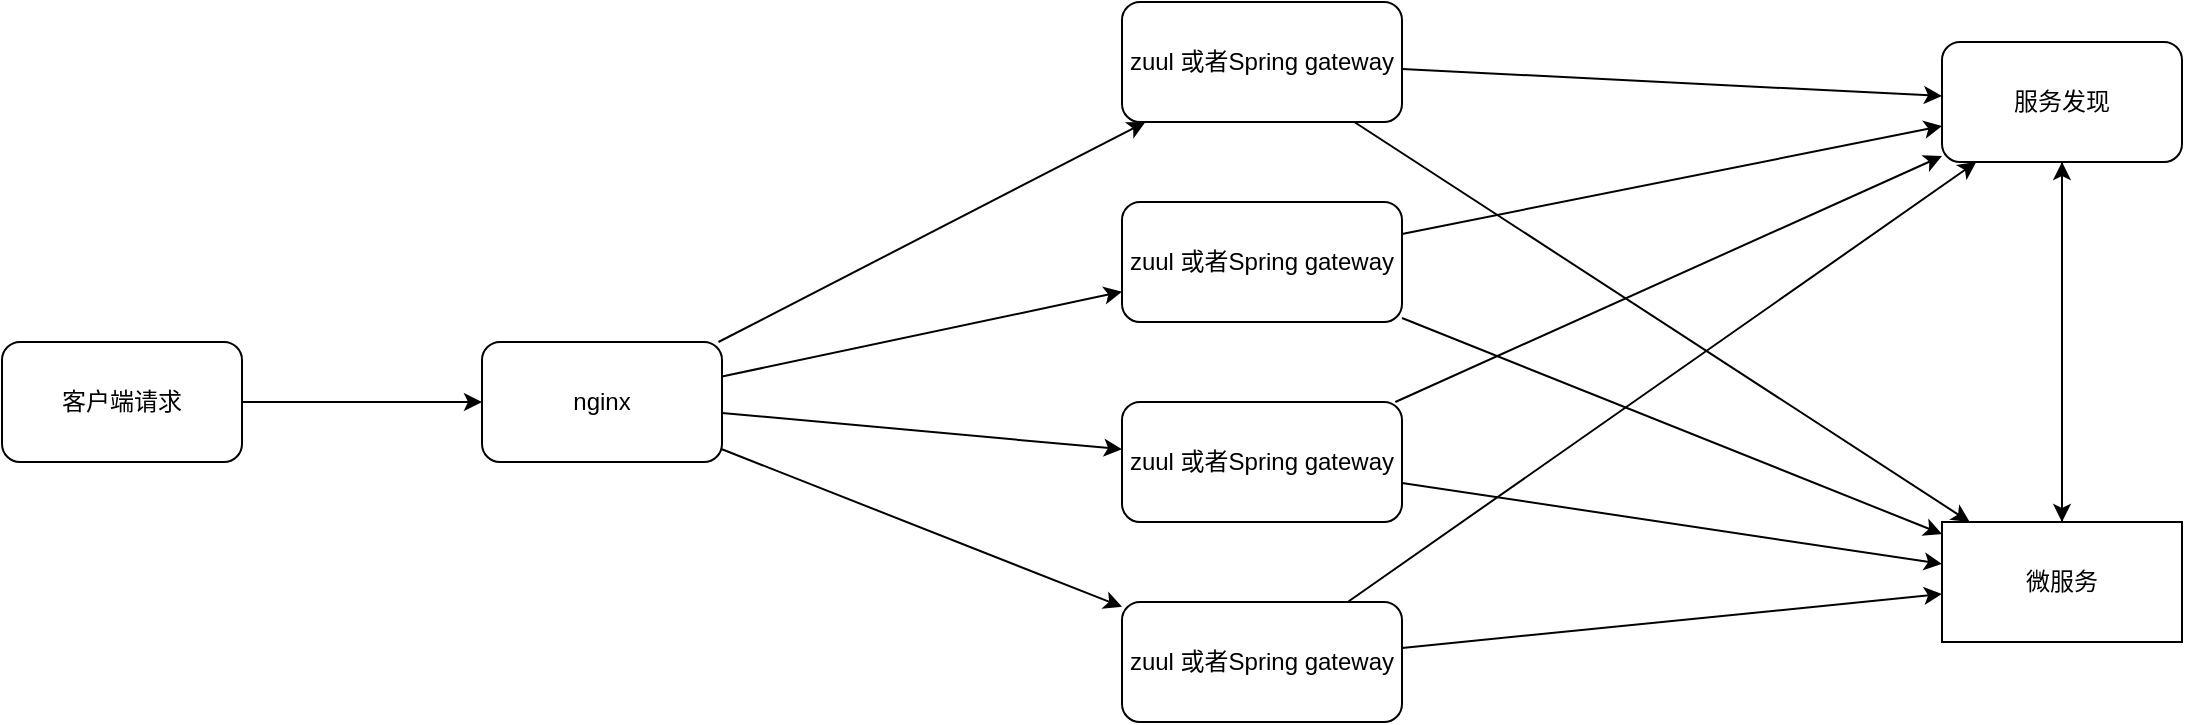 <mxfile version="13.1.1" type="device"><diagram id="kdP2UfZ_qt0k5oS-EfCV" name="Page-1"><mxGraphModel dx="946" dy="614" grid="1" gridSize="10" guides="1" tooltips="1" connect="1" arrows="1" fold="1" page="1" pageScale="1" pageWidth="827" pageHeight="1169" math="0" shadow="0"><root><mxCell id="0"/><mxCell id="1" parent="0"/><mxCell id="U9jYZlVDwzvoKwqrhuJG-14" style="edgeStyle=none;rounded=0;orthogonalLoop=1;jettySize=auto;html=1;" edge="1" parent="1" source="U9jYZlVDwzvoKwqrhuJG-1" target="U9jYZlVDwzvoKwqrhuJG-13"><mxGeometry relative="1" as="geometry"/></mxCell><mxCell id="U9jYZlVDwzvoKwqrhuJG-20" style="edgeStyle=none;rounded=0;orthogonalLoop=1;jettySize=auto;html=1;" edge="1" parent="1" source="U9jYZlVDwzvoKwqrhuJG-1" target="U9jYZlVDwzvoKwqrhuJG-19"><mxGeometry relative="1" as="geometry"/></mxCell><mxCell id="U9jYZlVDwzvoKwqrhuJG-1" value="zuul 或者Spring gateway" style="rounded=1;whiteSpace=wrap;html=1;" vertex="1" parent="1"><mxGeometry x="590" y="490" width="140" height="60" as="geometry"/></mxCell><mxCell id="U9jYZlVDwzvoKwqrhuJG-4" style="edgeStyle=orthogonalEdgeStyle;rounded=0;orthogonalLoop=1;jettySize=auto;html=1;" edge="1" parent="1" source="U9jYZlVDwzvoKwqrhuJG-2" target="U9jYZlVDwzvoKwqrhuJG-3"><mxGeometry relative="1" as="geometry"/></mxCell><mxCell id="U9jYZlVDwzvoKwqrhuJG-2" value="客户端请求" style="rounded=1;whiteSpace=wrap;html=1;" vertex="1" parent="1"><mxGeometry x="30" y="660" width="120" height="60" as="geometry"/></mxCell><mxCell id="U9jYZlVDwzvoKwqrhuJG-5" style="rounded=0;orthogonalLoop=1;jettySize=auto;html=1;" edge="1" parent="1" source="U9jYZlVDwzvoKwqrhuJG-3" target="U9jYZlVDwzvoKwqrhuJG-1"><mxGeometry relative="1" as="geometry"/></mxCell><mxCell id="U9jYZlVDwzvoKwqrhuJG-10" style="edgeStyle=none;rounded=0;orthogonalLoop=1;jettySize=auto;html=1;" edge="1" parent="1" source="U9jYZlVDwzvoKwqrhuJG-3" target="U9jYZlVDwzvoKwqrhuJG-7"><mxGeometry relative="1" as="geometry"/></mxCell><mxCell id="U9jYZlVDwzvoKwqrhuJG-11" style="edgeStyle=none;rounded=0;orthogonalLoop=1;jettySize=auto;html=1;" edge="1" parent="1" source="U9jYZlVDwzvoKwqrhuJG-3" target="U9jYZlVDwzvoKwqrhuJG-8"><mxGeometry relative="1" as="geometry"/></mxCell><mxCell id="U9jYZlVDwzvoKwqrhuJG-12" style="edgeStyle=none;rounded=0;orthogonalLoop=1;jettySize=auto;html=1;" edge="1" parent="1" source="U9jYZlVDwzvoKwqrhuJG-3" target="U9jYZlVDwzvoKwqrhuJG-9"><mxGeometry relative="1" as="geometry"/></mxCell><mxCell id="U9jYZlVDwzvoKwqrhuJG-3" value="nginx" style="rounded=1;whiteSpace=wrap;html=1;" vertex="1" parent="1"><mxGeometry x="270" y="660" width="120" height="60" as="geometry"/></mxCell><mxCell id="U9jYZlVDwzvoKwqrhuJG-15" style="edgeStyle=none;rounded=0;orthogonalLoop=1;jettySize=auto;html=1;" edge="1" parent="1" source="U9jYZlVDwzvoKwqrhuJG-7" target="U9jYZlVDwzvoKwqrhuJG-13"><mxGeometry relative="1" as="geometry"/></mxCell><mxCell id="U9jYZlVDwzvoKwqrhuJG-21" style="edgeStyle=none;rounded=0;orthogonalLoop=1;jettySize=auto;html=1;" edge="1" parent="1" source="U9jYZlVDwzvoKwqrhuJG-7" target="U9jYZlVDwzvoKwqrhuJG-19"><mxGeometry relative="1" as="geometry"/></mxCell><mxCell id="U9jYZlVDwzvoKwqrhuJG-7" value="zuul 或者Spring gateway" style="rounded=1;whiteSpace=wrap;html=1;" vertex="1" parent="1"><mxGeometry x="590" y="590" width="140" height="60" as="geometry"/></mxCell><mxCell id="U9jYZlVDwzvoKwqrhuJG-16" style="edgeStyle=none;rounded=0;orthogonalLoop=1;jettySize=auto;html=1;" edge="1" parent="1" source="U9jYZlVDwzvoKwqrhuJG-8" target="U9jYZlVDwzvoKwqrhuJG-13"><mxGeometry relative="1" as="geometry"/></mxCell><mxCell id="U9jYZlVDwzvoKwqrhuJG-22" style="edgeStyle=none;rounded=0;orthogonalLoop=1;jettySize=auto;html=1;" edge="1" parent="1" source="U9jYZlVDwzvoKwqrhuJG-8" target="U9jYZlVDwzvoKwqrhuJG-19"><mxGeometry relative="1" as="geometry"/></mxCell><mxCell id="U9jYZlVDwzvoKwqrhuJG-8" value="zuul 或者Spring gateway" style="rounded=1;whiteSpace=wrap;html=1;" vertex="1" parent="1"><mxGeometry x="590" y="690" width="140" height="60" as="geometry"/></mxCell><mxCell id="U9jYZlVDwzvoKwqrhuJG-17" style="edgeStyle=none;rounded=0;orthogonalLoop=1;jettySize=auto;html=1;" edge="1" parent="1" source="U9jYZlVDwzvoKwqrhuJG-9" target="U9jYZlVDwzvoKwqrhuJG-13"><mxGeometry relative="1" as="geometry"/></mxCell><mxCell id="U9jYZlVDwzvoKwqrhuJG-23" style="edgeStyle=none;rounded=0;orthogonalLoop=1;jettySize=auto;html=1;" edge="1" parent="1" source="U9jYZlVDwzvoKwqrhuJG-9" target="U9jYZlVDwzvoKwqrhuJG-19"><mxGeometry relative="1" as="geometry"/></mxCell><mxCell id="U9jYZlVDwzvoKwqrhuJG-9" value="zuul 或者Spring gateway" style="rounded=1;whiteSpace=wrap;html=1;" vertex="1" parent="1"><mxGeometry x="590" y="790" width="140" height="60" as="geometry"/></mxCell><mxCell id="U9jYZlVDwzvoKwqrhuJG-25" style="edgeStyle=none;rounded=0;orthogonalLoop=1;jettySize=auto;html=1;" edge="1" parent="1" source="U9jYZlVDwzvoKwqrhuJG-13" target="U9jYZlVDwzvoKwqrhuJG-19"><mxGeometry relative="1" as="geometry"/></mxCell><mxCell id="U9jYZlVDwzvoKwqrhuJG-13" value="微服务" style="rounded=0;whiteSpace=wrap;html=1;" vertex="1" parent="1"><mxGeometry x="1000" y="750" width="120" height="60" as="geometry"/></mxCell><mxCell id="U9jYZlVDwzvoKwqrhuJG-24" style="edgeStyle=none;rounded=0;orthogonalLoop=1;jettySize=auto;html=1;" edge="1" parent="1" source="U9jYZlVDwzvoKwqrhuJG-19" target="U9jYZlVDwzvoKwqrhuJG-13"><mxGeometry relative="1" as="geometry"/></mxCell><mxCell id="U9jYZlVDwzvoKwqrhuJG-19" value="服务发现" style="rounded=1;whiteSpace=wrap;html=1;" vertex="1" parent="1"><mxGeometry x="1000" y="510" width="120" height="60" as="geometry"/></mxCell></root></mxGraphModel></diagram></mxfile>